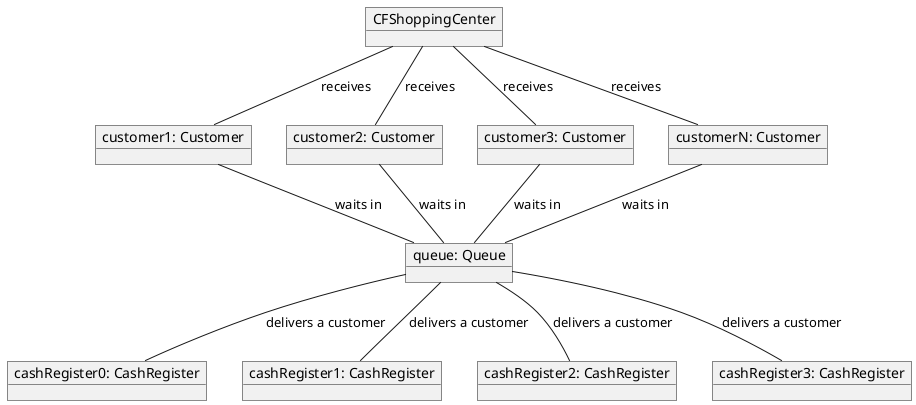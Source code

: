 @startuml

object "CFShoppingCenter" as sc

object "customer1: Customer" as customer1
object "customer2: Customer" as customer2
object "customer3: Customer" as customer3
object "customerN: Customer" as customerN

sc -- customer1 : receives
sc -- customer2 : receives
sc -- customer3 : receives
sc -- customerN : receives

object "queue: Queue" as queue

customer1 -- queue : waits in
customer2 -- queue : waits in
customer3 -- queue : waits in
customerN -- queue : waits in

object "cashRegister0: CashRegister" as cr1
object "cashRegister1: CashRegister" as cr2
object "cashRegister2: CashRegister" as cr3
object "cashRegister3: CashRegister" as cr4

queue -- cr1 : delivers a customer
queue -- cr2 : delivers a customer
queue -- cr3 : delivers a customer
queue -- cr4 : delivers a customer

@enduml
